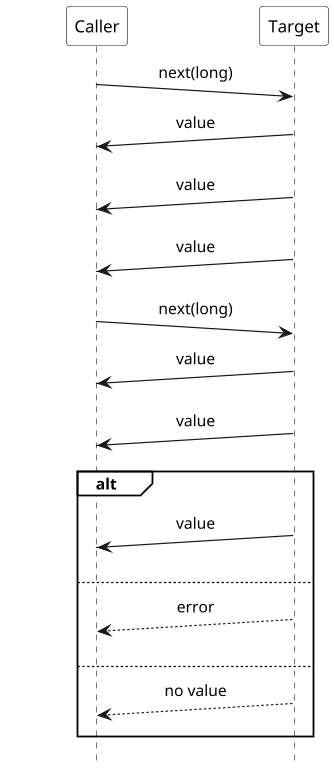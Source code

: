 @startuml

scale 1.2
hide footbox

!pragma teoz true

skinparam monochrome true
skinparam defaultFontName Source Sans Pro
skinparam sequenceMessageAlign center
skinparam participantBackgroundColor #white
skinparam noteBackgroundColor #white
skinparam sequenceGroupBackgroundColor #white
skinparam participantPadding 50

participant Caller
participant Target

Caller ->(10) Target : next(long)
Target ->(10) Caller : value
Target ->(10) Caller : value
Target ->(10) Caller : value

Caller ->(10) Target : next(long)
Target ->(10) Caller : value
Target ->(10) Caller : value

alt
Target ->(10) Caller : value
else
Target -->(10) Caller : error
else
Target -->(10) Caller : no value
end

@enduml
